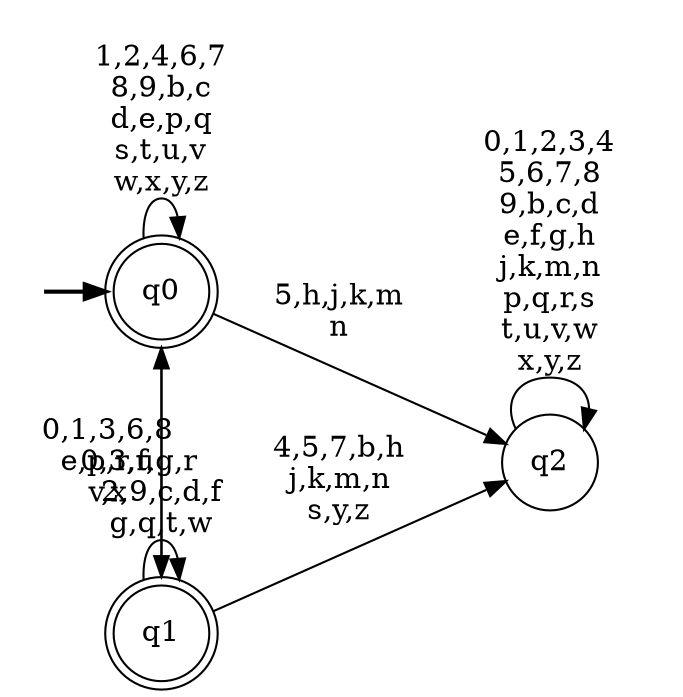 digraph BlueStar {
__start0 [style = invis, shape = none, label = "", width = 0, height = 0];

rankdir=LR;
size="8,5";

s0 [style="rounded,filled", color="black", fillcolor="white" shape="doublecircle", label="q0"];
s1 [style="rounded,filled", color="black", fillcolor="white" shape="doublecircle", label="q1"];
s2 [style="filled", color="black", fillcolor="white" shape="circle", label="q2"];
subgraph cluster_main { 
	graph [pad=".75", ranksep="0.15", nodesep="0.15"];
	 style=invis; 
	__start0 -> s0 [penwidth=2];
}
s0 -> s0 [label="1,2,4,6,7\n8,9,b,c\nd,e,p,q\ns,t,u,v\nw,x,y,z"];
s0 -> s1 [label="0,3,f,g,r"];
s0 -> s2 [label="5,h,j,k,m\nn"];
s1 -> s0 [label="0,1,3,6,8\ne,p,r,u\nv,x"];
s1 -> s1 [label="2,9,c,d,f\ng,q,t,w"];
s1 -> s2 [label="4,5,7,b,h\nj,k,m,n\ns,y,z"];
s2 -> s2 [label="0,1,2,3,4\n5,6,7,8\n9,b,c,d\ne,f,g,h\nj,k,m,n\np,q,r,s\nt,u,v,w\nx,y,z"];

}